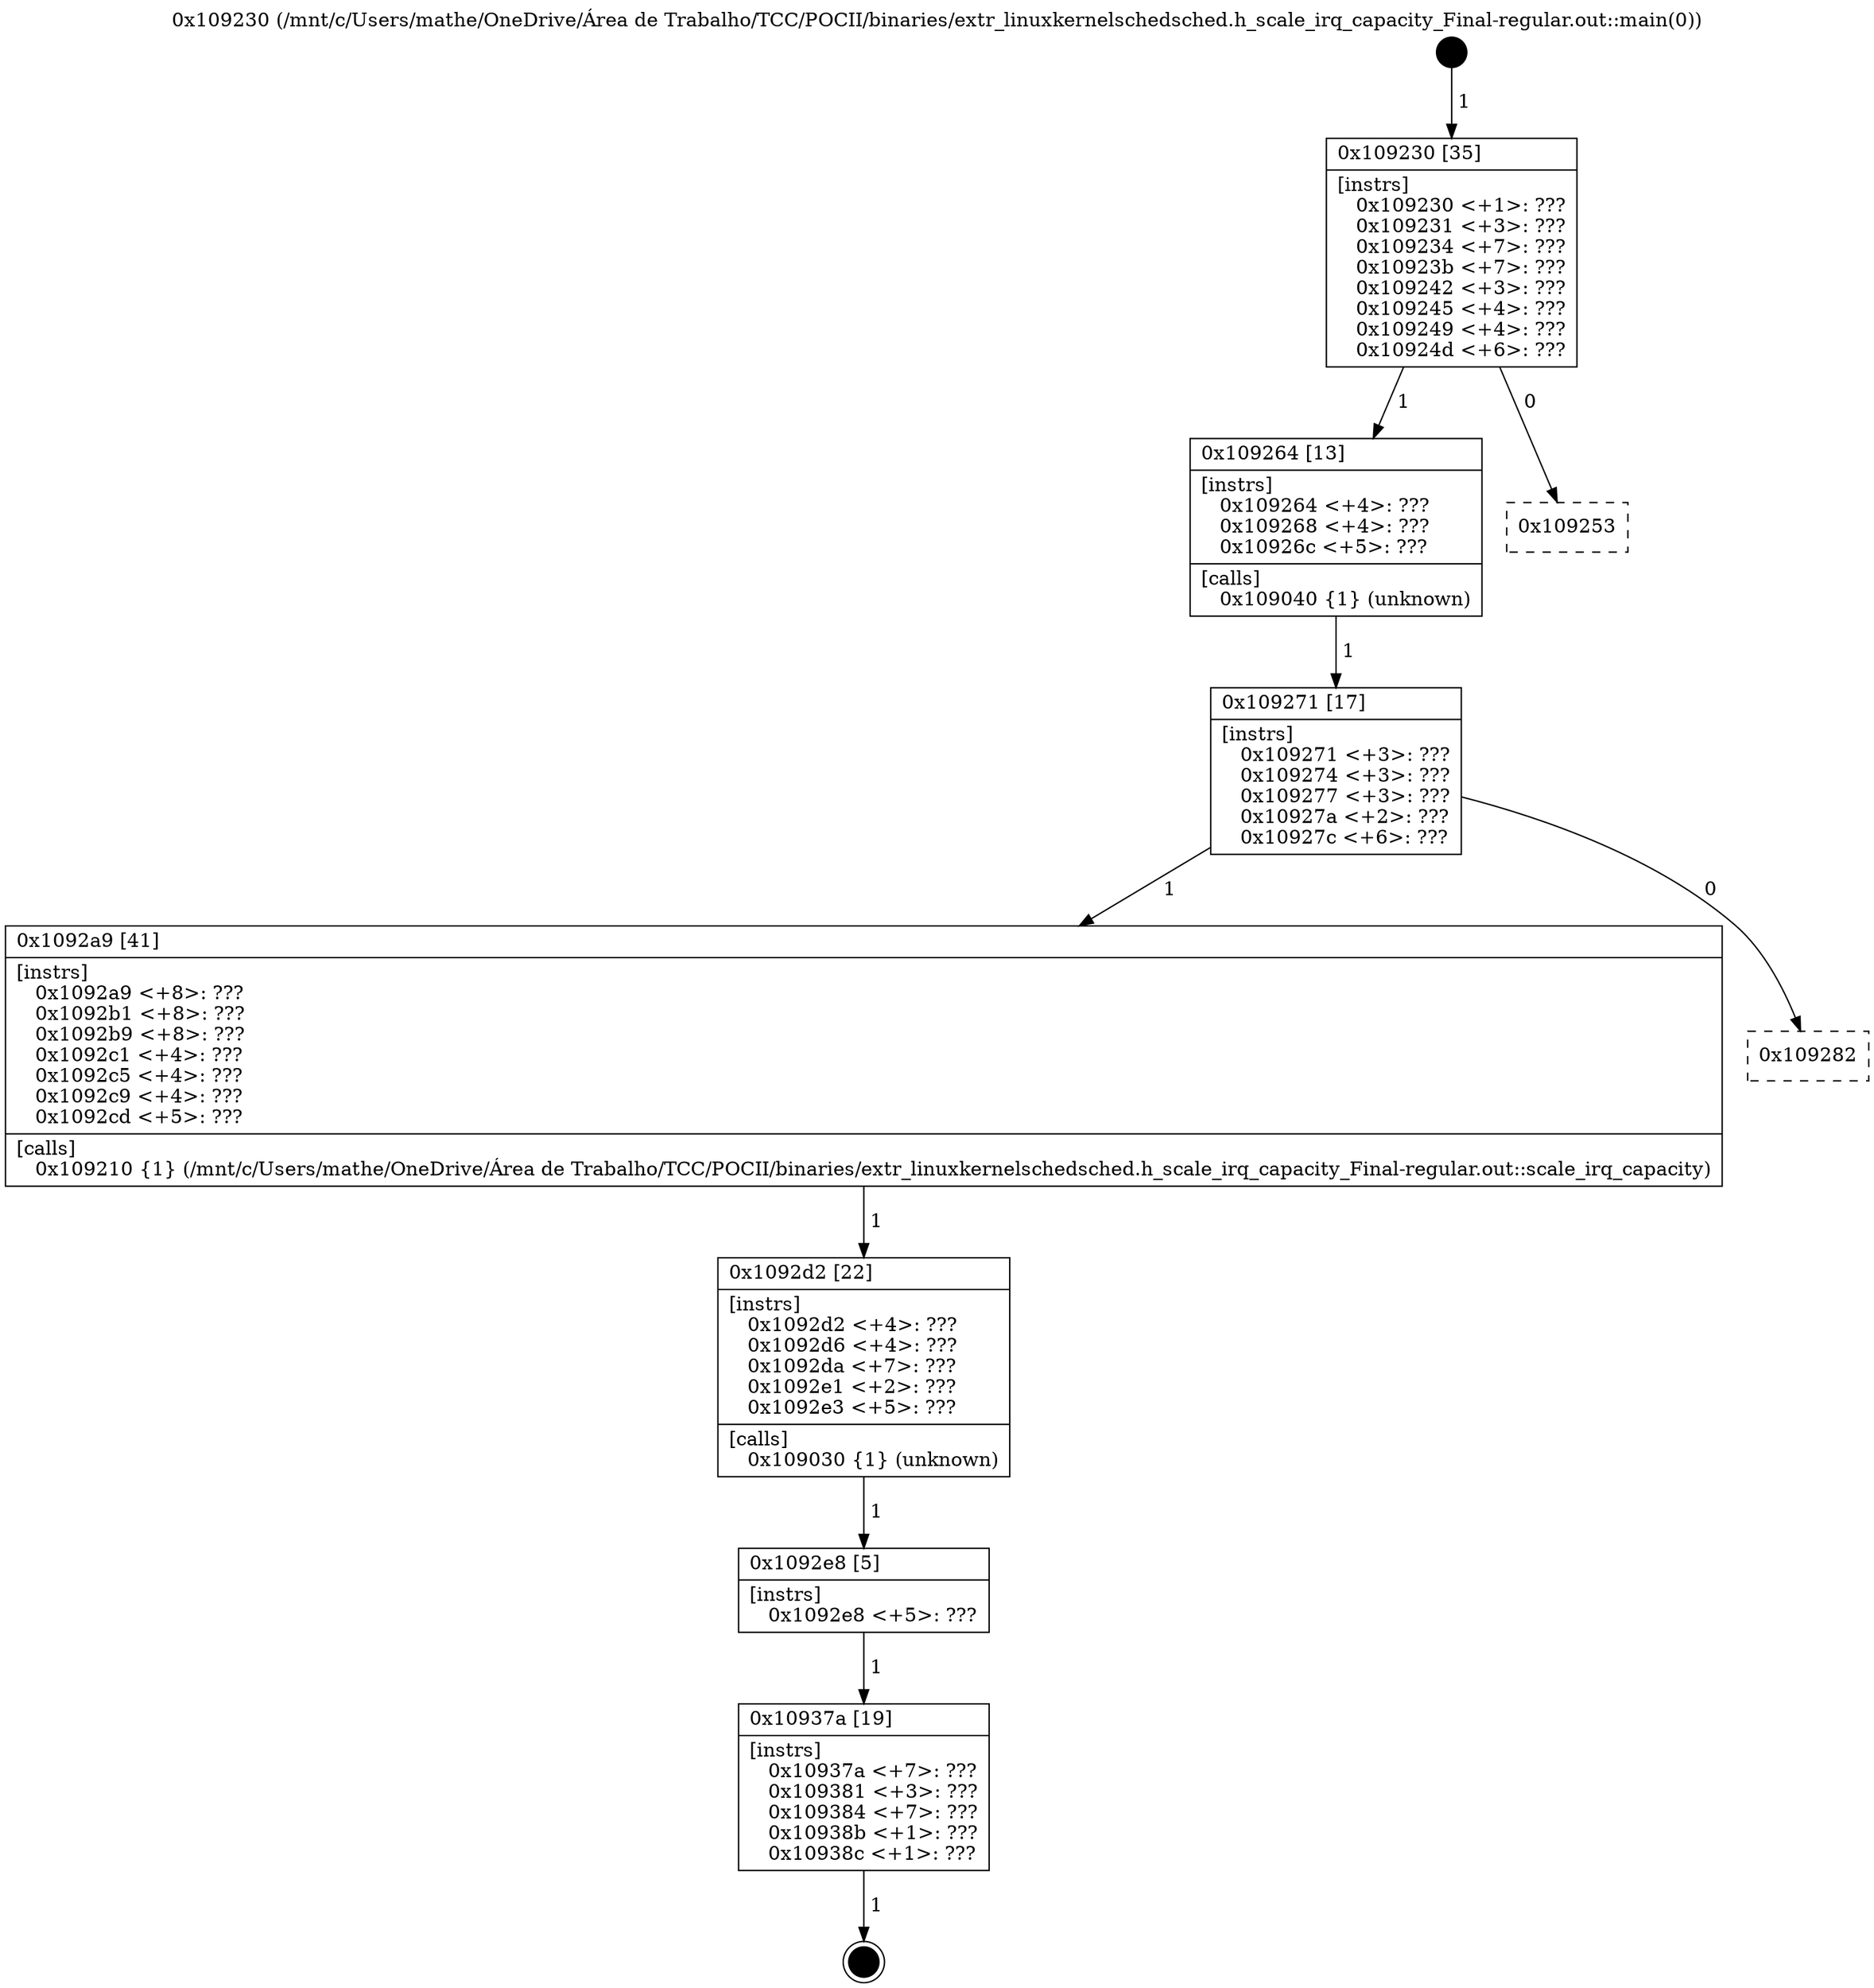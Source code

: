 digraph "0x109230" {
  label = "0x109230 (/mnt/c/Users/mathe/OneDrive/Área de Trabalho/TCC/POCII/binaries/extr_linuxkernelschedsched.h_scale_irq_capacity_Final-regular.out::main(0))"
  labelloc = "t"
  node[shape=record]

  Entry [label="",width=0.3,height=0.3,shape=circle,fillcolor=black,style=filled]
  "0x109230" [label="{
     0x109230 [35]\l
     | [instrs]\l
     &nbsp;&nbsp;0x109230 \<+1\>: ???\l
     &nbsp;&nbsp;0x109231 \<+3\>: ???\l
     &nbsp;&nbsp;0x109234 \<+7\>: ???\l
     &nbsp;&nbsp;0x10923b \<+7\>: ???\l
     &nbsp;&nbsp;0x109242 \<+3\>: ???\l
     &nbsp;&nbsp;0x109245 \<+4\>: ???\l
     &nbsp;&nbsp;0x109249 \<+4\>: ???\l
     &nbsp;&nbsp;0x10924d \<+6\>: ???\l
  }"]
  "0x109264" [label="{
     0x109264 [13]\l
     | [instrs]\l
     &nbsp;&nbsp;0x109264 \<+4\>: ???\l
     &nbsp;&nbsp;0x109268 \<+4\>: ???\l
     &nbsp;&nbsp;0x10926c \<+5\>: ???\l
     | [calls]\l
     &nbsp;&nbsp;0x109040 \{1\} (unknown)\l
  }"]
  "0x109253" [label="{
     0x109253\l
  }", style=dashed]
  "0x109271" [label="{
     0x109271 [17]\l
     | [instrs]\l
     &nbsp;&nbsp;0x109271 \<+3\>: ???\l
     &nbsp;&nbsp;0x109274 \<+3\>: ???\l
     &nbsp;&nbsp;0x109277 \<+3\>: ???\l
     &nbsp;&nbsp;0x10927a \<+2\>: ???\l
     &nbsp;&nbsp;0x10927c \<+6\>: ???\l
  }"]
  "0x1092a9" [label="{
     0x1092a9 [41]\l
     | [instrs]\l
     &nbsp;&nbsp;0x1092a9 \<+8\>: ???\l
     &nbsp;&nbsp;0x1092b1 \<+8\>: ???\l
     &nbsp;&nbsp;0x1092b9 \<+8\>: ???\l
     &nbsp;&nbsp;0x1092c1 \<+4\>: ???\l
     &nbsp;&nbsp;0x1092c5 \<+4\>: ???\l
     &nbsp;&nbsp;0x1092c9 \<+4\>: ???\l
     &nbsp;&nbsp;0x1092cd \<+5\>: ???\l
     | [calls]\l
     &nbsp;&nbsp;0x109210 \{1\} (/mnt/c/Users/mathe/OneDrive/Área de Trabalho/TCC/POCII/binaries/extr_linuxkernelschedsched.h_scale_irq_capacity_Final-regular.out::scale_irq_capacity)\l
  }"]
  "0x109282" [label="{
     0x109282\l
  }", style=dashed]
  "0x1092d2" [label="{
     0x1092d2 [22]\l
     | [instrs]\l
     &nbsp;&nbsp;0x1092d2 \<+4\>: ???\l
     &nbsp;&nbsp;0x1092d6 \<+4\>: ???\l
     &nbsp;&nbsp;0x1092da \<+7\>: ???\l
     &nbsp;&nbsp;0x1092e1 \<+2\>: ???\l
     &nbsp;&nbsp;0x1092e3 \<+5\>: ???\l
     | [calls]\l
     &nbsp;&nbsp;0x109030 \{1\} (unknown)\l
  }"]
  "0x1092e8" [label="{
     0x1092e8 [5]\l
     | [instrs]\l
     &nbsp;&nbsp;0x1092e8 \<+5\>: ???\l
  }"]
  "0x10937a" [label="{
     0x10937a [19]\l
     | [instrs]\l
     &nbsp;&nbsp;0x10937a \<+7\>: ???\l
     &nbsp;&nbsp;0x109381 \<+3\>: ???\l
     &nbsp;&nbsp;0x109384 \<+7\>: ???\l
     &nbsp;&nbsp;0x10938b \<+1\>: ???\l
     &nbsp;&nbsp;0x10938c \<+1\>: ???\l
  }"]
  Exit [label="",width=0.3,height=0.3,shape=circle,fillcolor=black,style=filled,peripheries=2]
  Entry -> "0x109230" [label=" 1"]
  "0x109230" -> "0x109264" [label=" 1"]
  "0x109230" -> "0x109253" [label=" 0"]
  "0x109264" -> "0x109271" [label=" 1"]
  "0x109271" -> "0x1092a9" [label=" 1"]
  "0x109271" -> "0x109282" [label=" 0"]
  "0x1092a9" -> "0x1092d2" [label=" 1"]
  "0x1092d2" -> "0x1092e8" [label=" 1"]
  "0x1092e8" -> "0x10937a" [label=" 1"]
  "0x10937a" -> Exit [label=" 1"]
}
